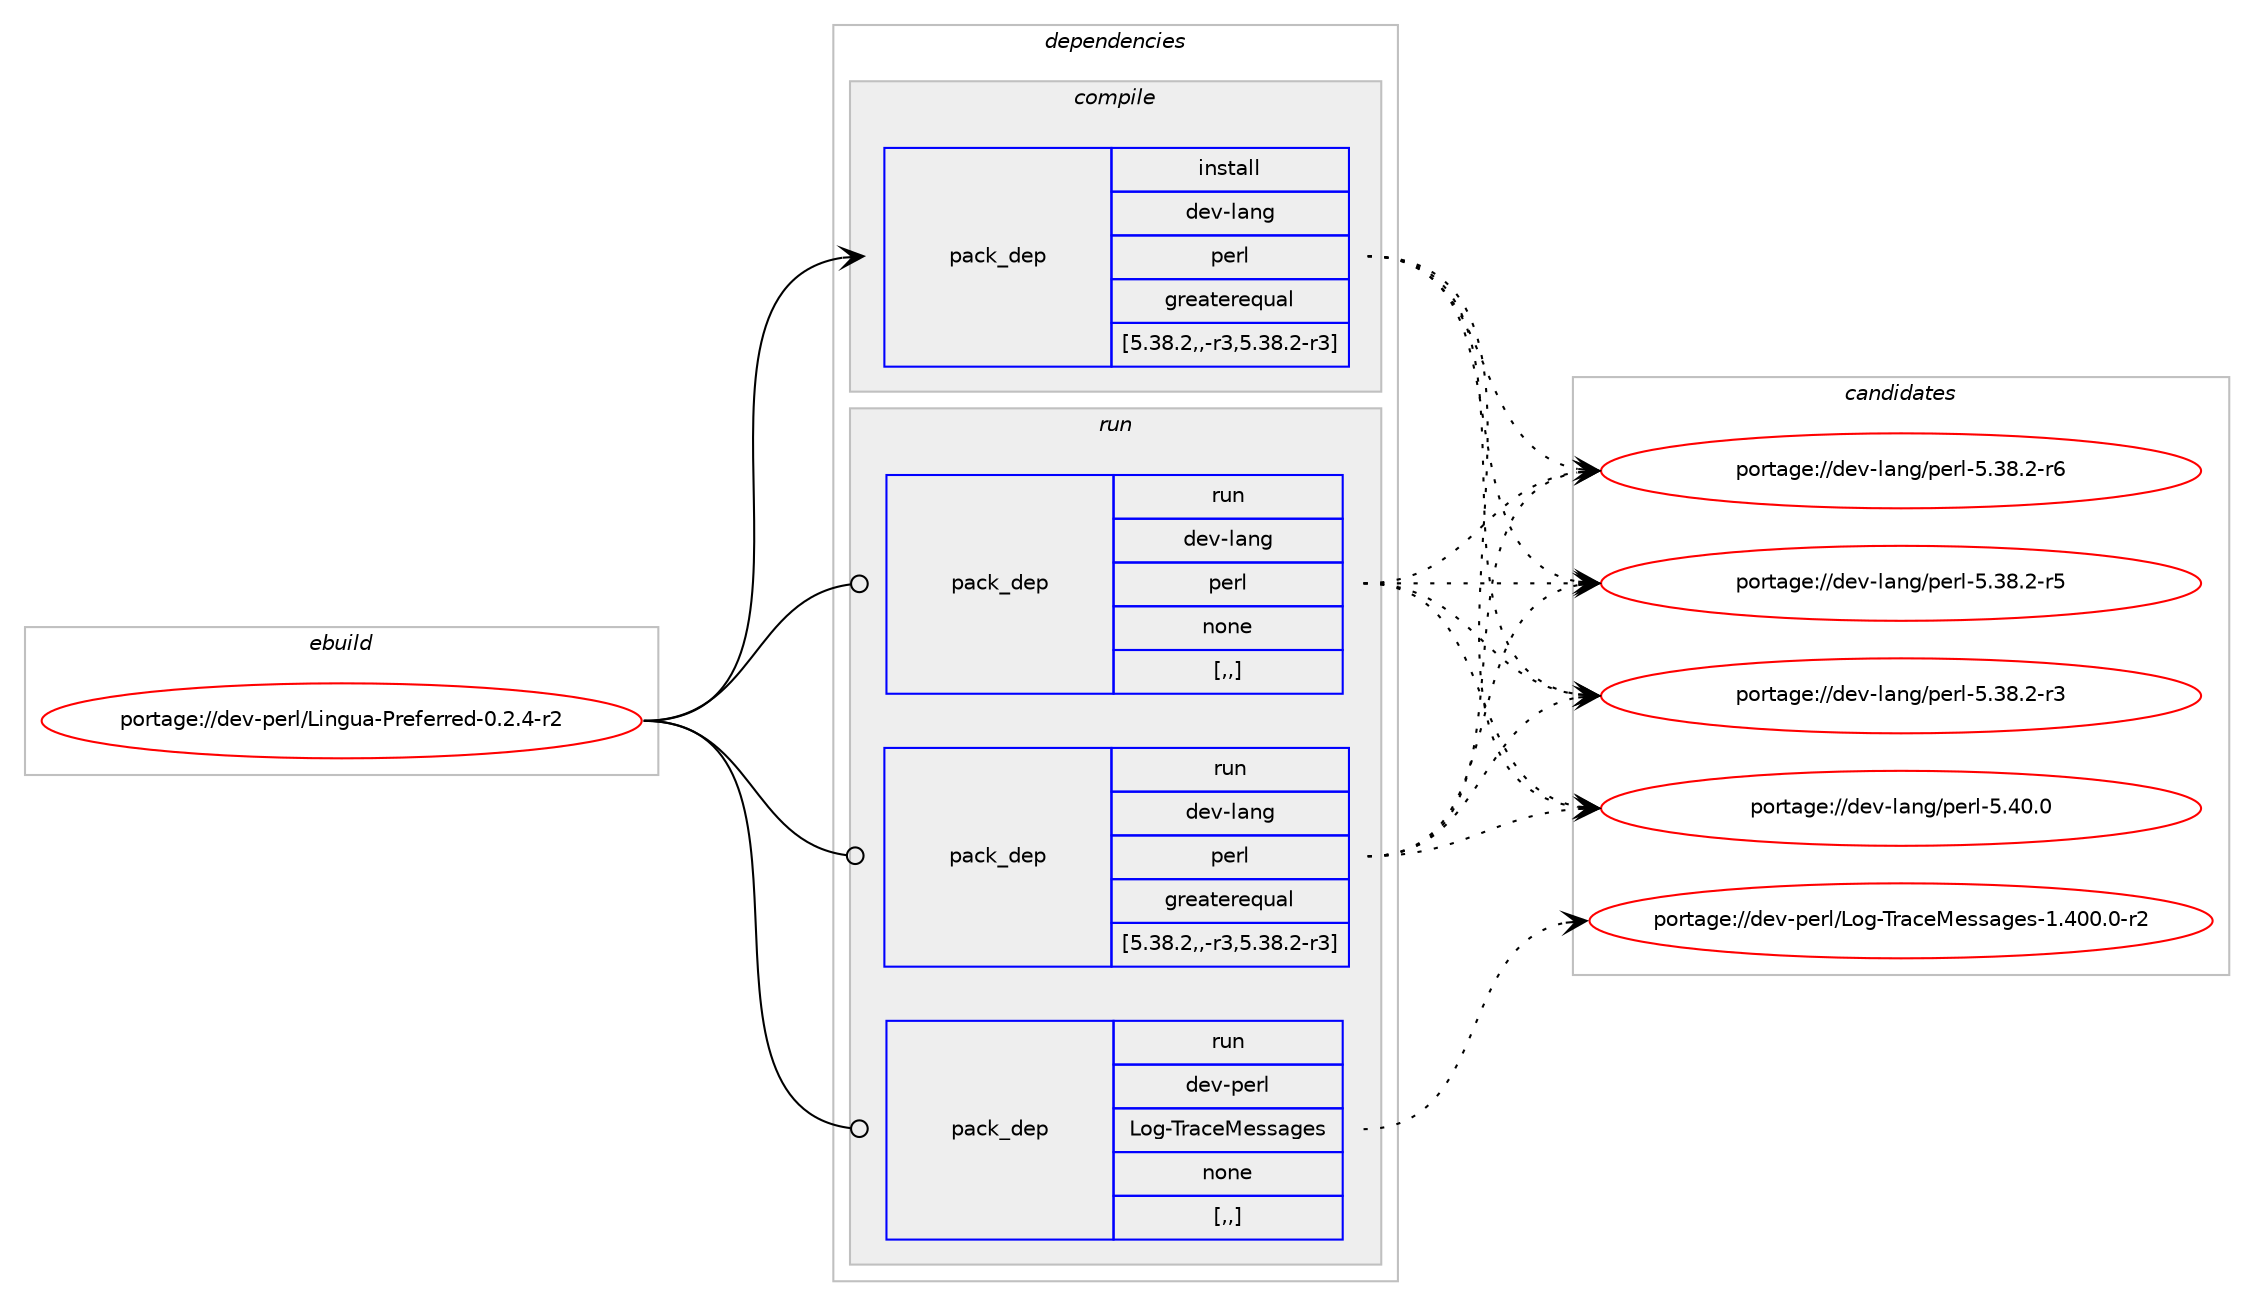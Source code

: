 digraph prolog {

# *************
# Graph options
# *************

newrank=true;
concentrate=true;
compound=true;
graph [rankdir=LR,fontname=Helvetica,fontsize=10,ranksep=1.5];#, ranksep=2.5, nodesep=0.2];
edge  [arrowhead=vee];
node  [fontname=Helvetica,fontsize=10];

# **********
# The ebuild
# **********

subgraph cluster_leftcol {
color=gray;
label=<<i>ebuild</i>>;
id [label="portage://dev-perl/Lingua-Preferred-0.2.4-r2", color=red, width=4, href="../dev-perl/Lingua-Preferred-0.2.4-r2.svg"];
}

# ****************
# The dependencies
# ****************

subgraph cluster_midcol {
color=gray;
label=<<i>dependencies</i>>;
subgraph cluster_compile {
fillcolor="#eeeeee";
style=filled;
label=<<i>compile</i>>;
subgraph pack101365 {
dependency132542 [label=<<TABLE BORDER="0" CELLBORDER="1" CELLSPACING="0" CELLPADDING="4" WIDTH="220"><TR><TD ROWSPAN="6" CELLPADDING="30">pack_dep</TD></TR><TR><TD WIDTH="110">install</TD></TR><TR><TD>dev-lang</TD></TR><TR><TD>perl</TD></TR><TR><TD>greaterequal</TD></TR><TR><TD>[5.38.2,,-r3,5.38.2-r3]</TD></TR></TABLE>>, shape=none, color=blue];
}
id:e -> dependency132542:w [weight=20,style="solid",arrowhead="vee"];
}
subgraph cluster_compileandrun {
fillcolor="#eeeeee";
style=filled;
label=<<i>compile and run</i>>;
}
subgraph cluster_run {
fillcolor="#eeeeee";
style=filled;
label=<<i>run</i>>;
subgraph pack101366 {
dependency132543 [label=<<TABLE BORDER="0" CELLBORDER="1" CELLSPACING="0" CELLPADDING="4" WIDTH="220"><TR><TD ROWSPAN="6" CELLPADDING="30">pack_dep</TD></TR><TR><TD WIDTH="110">run</TD></TR><TR><TD>dev-lang</TD></TR><TR><TD>perl</TD></TR><TR><TD>greaterequal</TD></TR><TR><TD>[5.38.2,,-r3,5.38.2-r3]</TD></TR></TABLE>>, shape=none, color=blue];
}
id:e -> dependency132543:w [weight=20,style="solid",arrowhead="odot"];
subgraph pack101367 {
dependency132544 [label=<<TABLE BORDER="0" CELLBORDER="1" CELLSPACING="0" CELLPADDING="4" WIDTH="220"><TR><TD ROWSPAN="6" CELLPADDING="30">pack_dep</TD></TR><TR><TD WIDTH="110">run</TD></TR><TR><TD>dev-lang</TD></TR><TR><TD>perl</TD></TR><TR><TD>none</TD></TR><TR><TD>[,,]</TD></TR></TABLE>>, shape=none, color=blue];
}
id:e -> dependency132544:w [weight=20,style="solid",arrowhead="odot"];
subgraph pack101368 {
dependency132545 [label=<<TABLE BORDER="0" CELLBORDER="1" CELLSPACING="0" CELLPADDING="4" WIDTH="220"><TR><TD ROWSPAN="6" CELLPADDING="30">pack_dep</TD></TR><TR><TD WIDTH="110">run</TD></TR><TR><TD>dev-perl</TD></TR><TR><TD>Log-TraceMessages</TD></TR><TR><TD>none</TD></TR><TR><TD>[,,]</TD></TR></TABLE>>, shape=none, color=blue];
}
id:e -> dependency132545:w [weight=20,style="solid",arrowhead="odot"];
}
}

# **************
# The candidates
# **************

subgraph cluster_choices {
rank=same;
color=gray;
label=<<i>candidates</i>>;

subgraph choice101365 {
color=black;
nodesep=1;
choice10010111845108971101034711210111410845534652484648 [label="portage://dev-lang/perl-5.40.0", color=red, width=4,href="../dev-lang/perl-5.40.0.svg"];
choice100101118451089711010347112101114108455346515646504511454 [label="portage://dev-lang/perl-5.38.2-r6", color=red, width=4,href="../dev-lang/perl-5.38.2-r6.svg"];
choice100101118451089711010347112101114108455346515646504511453 [label="portage://dev-lang/perl-5.38.2-r5", color=red, width=4,href="../dev-lang/perl-5.38.2-r5.svg"];
choice100101118451089711010347112101114108455346515646504511451 [label="portage://dev-lang/perl-5.38.2-r3", color=red, width=4,href="../dev-lang/perl-5.38.2-r3.svg"];
dependency132542:e -> choice10010111845108971101034711210111410845534652484648:w [style=dotted,weight="100"];
dependency132542:e -> choice100101118451089711010347112101114108455346515646504511454:w [style=dotted,weight="100"];
dependency132542:e -> choice100101118451089711010347112101114108455346515646504511453:w [style=dotted,weight="100"];
dependency132542:e -> choice100101118451089711010347112101114108455346515646504511451:w [style=dotted,weight="100"];
}
subgraph choice101366 {
color=black;
nodesep=1;
choice10010111845108971101034711210111410845534652484648 [label="portage://dev-lang/perl-5.40.0", color=red, width=4,href="../dev-lang/perl-5.40.0.svg"];
choice100101118451089711010347112101114108455346515646504511454 [label="portage://dev-lang/perl-5.38.2-r6", color=red, width=4,href="../dev-lang/perl-5.38.2-r6.svg"];
choice100101118451089711010347112101114108455346515646504511453 [label="portage://dev-lang/perl-5.38.2-r5", color=red, width=4,href="../dev-lang/perl-5.38.2-r5.svg"];
choice100101118451089711010347112101114108455346515646504511451 [label="portage://dev-lang/perl-5.38.2-r3", color=red, width=4,href="../dev-lang/perl-5.38.2-r3.svg"];
dependency132543:e -> choice10010111845108971101034711210111410845534652484648:w [style=dotted,weight="100"];
dependency132543:e -> choice100101118451089711010347112101114108455346515646504511454:w [style=dotted,weight="100"];
dependency132543:e -> choice100101118451089711010347112101114108455346515646504511453:w [style=dotted,weight="100"];
dependency132543:e -> choice100101118451089711010347112101114108455346515646504511451:w [style=dotted,weight="100"];
}
subgraph choice101367 {
color=black;
nodesep=1;
choice10010111845108971101034711210111410845534652484648 [label="portage://dev-lang/perl-5.40.0", color=red, width=4,href="../dev-lang/perl-5.40.0.svg"];
choice100101118451089711010347112101114108455346515646504511454 [label="portage://dev-lang/perl-5.38.2-r6", color=red, width=4,href="../dev-lang/perl-5.38.2-r6.svg"];
choice100101118451089711010347112101114108455346515646504511453 [label="portage://dev-lang/perl-5.38.2-r5", color=red, width=4,href="../dev-lang/perl-5.38.2-r5.svg"];
choice100101118451089711010347112101114108455346515646504511451 [label="portage://dev-lang/perl-5.38.2-r3", color=red, width=4,href="../dev-lang/perl-5.38.2-r3.svg"];
dependency132544:e -> choice10010111845108971101034711210111410845534652484648:w [style=dotted,weight="100"];
dependency132544:e -> choice100101118451089711010347112101114108455346515646504511454:w [style=dotted,weight="100"];
dependency132544:e -> choice100101118451089711010347112101114108455346515646504511453:w [style=dotted,weight="100"];
dependency132544:e -> choice100101118451089711010347112101114108455346515646504511451:w [style=dotted,weight="100"];
}
subgraph choice101368 {
color=black;
nodesep=1;
choice10010111845112101114108477611110345841149799101771011151159710310111545494652484846484511450 [label="portage://dev-perl/Log-TraceMessages-1.400.0-r2", color=red, width=4,href="../dev-perl/Log-TraceMessages-1.400.0-r2.svg"];
dependency132545:e -> choice10010111845112101114108477611110345841149799101771011151159710310111545494652484846484511450:w [style=dotted,weight="100"];
}
}

}
